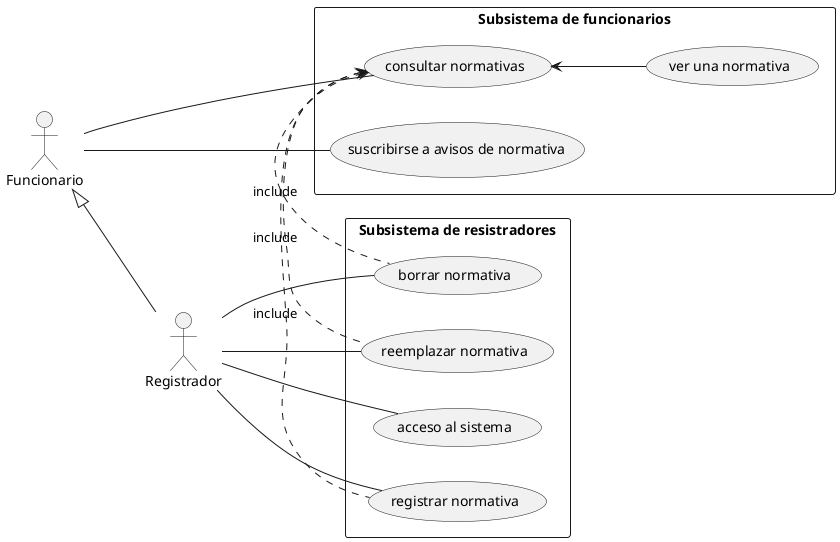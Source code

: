@startuml normativas
left to right direction
skinparam packageStyle rectangle
actor Funcionario
actor Registrador

Funcionario <|-- Registrador

rectangle "Subsistema de funcionarios" {
  Funcionario -- (suscribirse a avisos de normativa)
  Funcionario -- (consultar normativas)
  (consultar normativas) <-- (ver una normativa)
}

rectangle "Subsistema de resistradores" {
  Registrador -- (registrar normativa)
  Registrador -- (borrar normativa)
  Registrador -- (reemplazar normativa)
  Registrador -- (acceso al sistema)
}

(consultar normativas) <. (registrar normativa) : include
(consultar normativas) <. (borrar normativa) : include
(consultar normativas) <. (reemplazar normativa) : include

@enduml